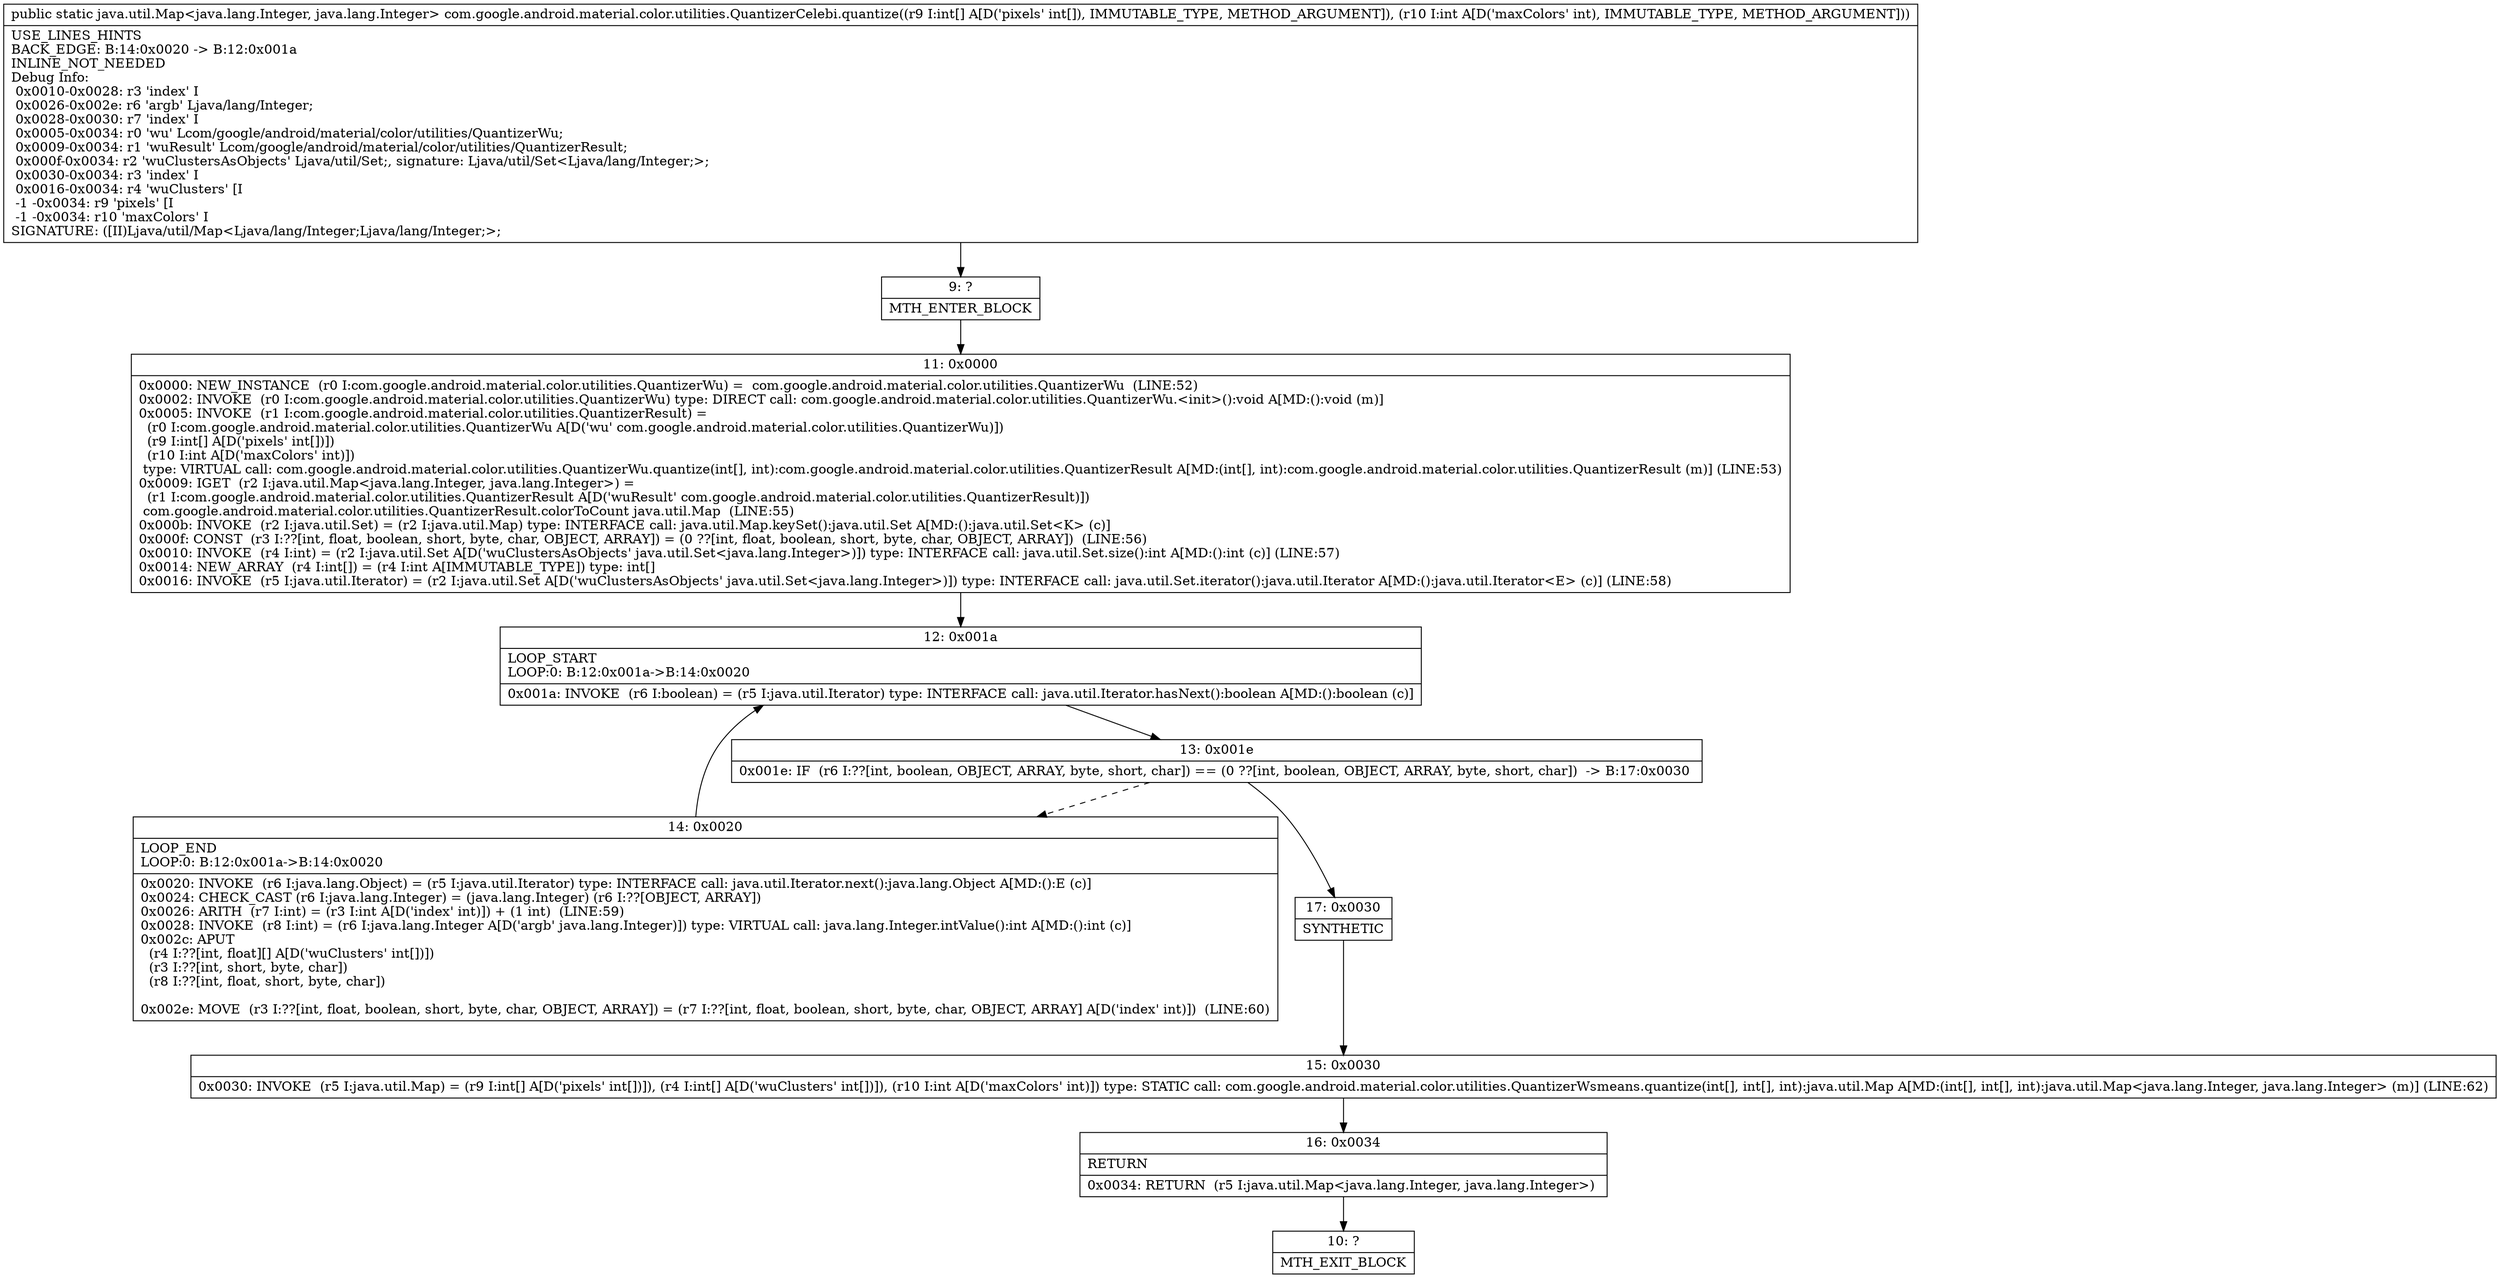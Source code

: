 digraph "CFG forcom.google.android.material.color.utilities.QuantizerCelebi.quantize([II)Ljava\/util\/Map;" {
Node_9 [shape=record,label="{9\:\ ?|MTH_ENTER_BLOCK\l}"];
Node_11 [shape=record,label="{11\:\ 0x0000|0x0000: NEW_INSTANCE  (r0 I:com.google.android.material.color.utilities.QuantizerWu) =  com.google.android.material.color.utilities.QuantizerWu  (LINE:52)\l0x0002: INVOKE  (r0 I:com.google.android.material.color.utilities.QuantizerWu) type: DIRECT call: com.google.android.material.color.utilities.QuantizerWu.\<init\>():void A[MD:():void (m)]\l0x0005: INVOKE  (r1 I:com.google.android.material.color.utilities.QuantizerResult) = \l  (r0 I:com.google.android.material.color.utilities.QuantizerWu A[D('wu' com.google.android.material.color.utilities.QuantizerWu)])\l  (r9 I:int[] A[D('pixels' int[])])\l  (r10 I:int A[D('maxColors' int)])\l type: VIRTUAL call: com.google.android.material.color.utilities.QuantizerWu.quantize(int[], int):com.google.android.material.color.utilities.QuantizerResult A[MD:(int[], int):com.google.android.material.color.utilities.QuantizerResult (m)] (LINE:53)\l0x0009: IGET  (r2 I:java.util.Map\<java.lang.Integer, java.lang.Integer\>) = \l  (r1 I:com.google.android.material.color.utilities.QuantizerResult A[D('wuResult' com.google.android.material.color.utilities.QuantizerResult)])\l com.google.android.material.color.utilities.QuantizerResult.colorToCount java.util.Map  (LINE:55)\l0x000b: INVOKE  (r2 I:java.util.Set) = (r2 I:java.util.Map) type: INTERFACE call: java.util.Map.keySet():java.util.Set A[MD:():java.util.Set\<K\> (c)]\l0x000f: CONST  (r3 I:??[int, float, boolean, short, byte, char, OBJECT, ARRAY]) = (0 ??[int, float, boolean, short, byte, char, OBJECT, ARRAY])  (LINE:56)\l0x0010: INVOKE  (r4 I:int) = (r2 I:java.util.Set A[D('wuClustersAsObjects' java.util.Set\<java.lang.Integer\>)]) type: INTERFACE call: java.util.Set.size():int A[MD:():int (c)] (LINE:57)\l0x0014: NEW_ARRAY  (r4 I:int[]) = (r4 I:int A[IMMUTABLE_TYPE]) type: int[] \l0x0016: INVOKE  (r5 I:java.util.Iterator) = (r2 I:java.util.Set A[D('wuClustersAsObjects' java.util.Set\<java.lang.Integer\>)]) type: INTERFACE call: java.util.Set.iterator():java.util.Iterator A[MD:():java.util.Iterator\<E\> (c)] (LINE:58)\l}"];
Node_12 [shape=record,label="{12\:\ 0x001a|LOOP_START\lLOOP:0: B:12:0x001a\-\>B:14:0x0020\l|0x001a: INVOKE  (r6 I:boolean) = (r5 I:java.util.Iterator) type: INTERFACE call: java.util.Iterator.hasNext():boolean A[MD:():boolean (c)]\l}"];
Node_13 [shape=record,label="{13\:\ 0x001e|0x001e: IF  (r6 I:??[int, boolean, OBJECT, ARRAY, byte, short, char]) == (0 ??[int, boolean, OBJECT, ARRAY, byte, short, char])  \-\> B:17:0x0030 \l}"];
Node_14 [shape=record,label="{14\:\ 0x0020|LOOP_END\lLOOP:0: B:12:0x001a\-\>B:14:0x0020\l|0x0020: INVOKE  (r6 I:java.lang.Object) = (r5 I:java.util.Iterator) type: INTERFACE call: java.util.Iterator.next():java.lang.Object A[MD:():E (c)]\l0x0024: CHECK_CAST (r6 I:java.lang.Integer) = (java.lang.Integer) (r6 I:??[OBJECT, ARRAY]) \l0x0026: ARITH  (r7 I:int) = (r3 I:int A[D('index' int)]) + (1 int)  (LINE:59)\l0x0028: INVOKE  (r8 I:int) = (r6 I:java.lang.Integer A[D('argb' java.lang.Integer)]) type: VIRTUAL call: java.lang.Integer.intValue():int A[MD:():int (c)]\l0x002c: APUT  \l  (r4 I:??[int, float][] A[D('wuClusters' int[])])\l  (r3 I:??[int, short, byte, char])\l  (r8 I:??[int, float, short, byte, char])\l \l0x002e: MOVE  (r3 I:??[int, float, boolean, short, byte, char, OBJECT, ARRAY]) = (r7 I:??[int, float, boolean, short, byte, char, OBJECT, ARRAY] A[D('index' int)])  (LINE:60)\l}"];
Node_17 [shape=record,label="{17\:\ 0x0030|SYNTHETIC\l}"];
Node_15 [shape=record,label="{15\:\ 0x0030|0x0030: INVOKE  (r5 I:java.util.Map) = (r9 I:int[] A[D('pixels' int[])]), (r4 I:int[] A[D('wuClusters' int[])]), (r10 I:int A[D('maxColors' int)]) type: STATIC call: com.google.android.material.color.utilities.QuantizerWsmeans.quantize(int[], int[], int):java.util.Map A[MD:(int[], int[], int):java.util.Map\<java.lang.Integer, java.lang.Integer\> (m)] (LINE:62)\l}"];
Node_16 [shape=record,label="{16\:\ 0x0034|RETURN\l|0x0034: RETURN  (r5 I:java.util.Map\<java.lang.Integer, java.lang.Integer\>) \l}"];
Node_10 [shape=record,label="{10\:\ ?|MTH_EXIT_BLOCK\l}"];
MethodNode[shape=record,label="{public static java.util.Map\<java.lang.Integer, java.lang.Integer\> com.google.android.material.color.utilities.QuantizerCelebi.quantize((r9 I:int[] A[D('pixels' int[]), IMMUTABLE_TYPE, METHOD_ARGUMENT]), (r10 I:int A[D('maxColors' int), IMMUTABLE_TYPE, METHOD_ARGUMENT]))  | USE_LINES_HINTS\lBACK_EDGE: B:14:0x0020 \-\> B:12:0x001a\lINLINE_NOT_NEEDED\lDebug Info:\l  0x0010\-0x0028: r3 'index' I\l  0x0026\-0x002e: r6 'argb' Ljava\/lang\/Integer;\l  0x0028\-0x0030: r7 'index' I\l  0x0005\-0x0034: r0 'wu' Lcom\/google\/android\/material\/color\/utilities\/QuantizerWu;\l  0x0009\-0x0034: r1 'wuResult' Lcom\/google\/android\/material\/color\/utilities\/QuantizerResult;\l  0x000f\-0x0034: r2 'wuClustersAsObjects' Ljava\/util\/Set;, signature: Ljava\/util\/Set\<Ljava\/lang\/Integer;\>;\l  0x0030\-0x0034: r3 'index' I\l  0x0016\-0x0034: r4 'wuClusters' [I\l  \-1 \-0x0034: r9 'pixels' [I\l  \-1 \-0x0034: r10 'maxColors' I\lSIGNATURE: ([II)Ljava\/util\/Map\<Ljava\/lang\/Integer;Ljava\/lang\/Integer;\>;\l}"];
MethodNode -> Node_9;Node_9 -> Node_11;
Node_11 -> Node_12;
Node_12 -> Node_13;
Node_13 -> Node_14[style=dashed];
Node_13 -> Node_17;
Node_14 -> Node_12;
Node_17 -> Node_15;
Node_15 -> Node_16;
Node_16 -> Node_10;
}

